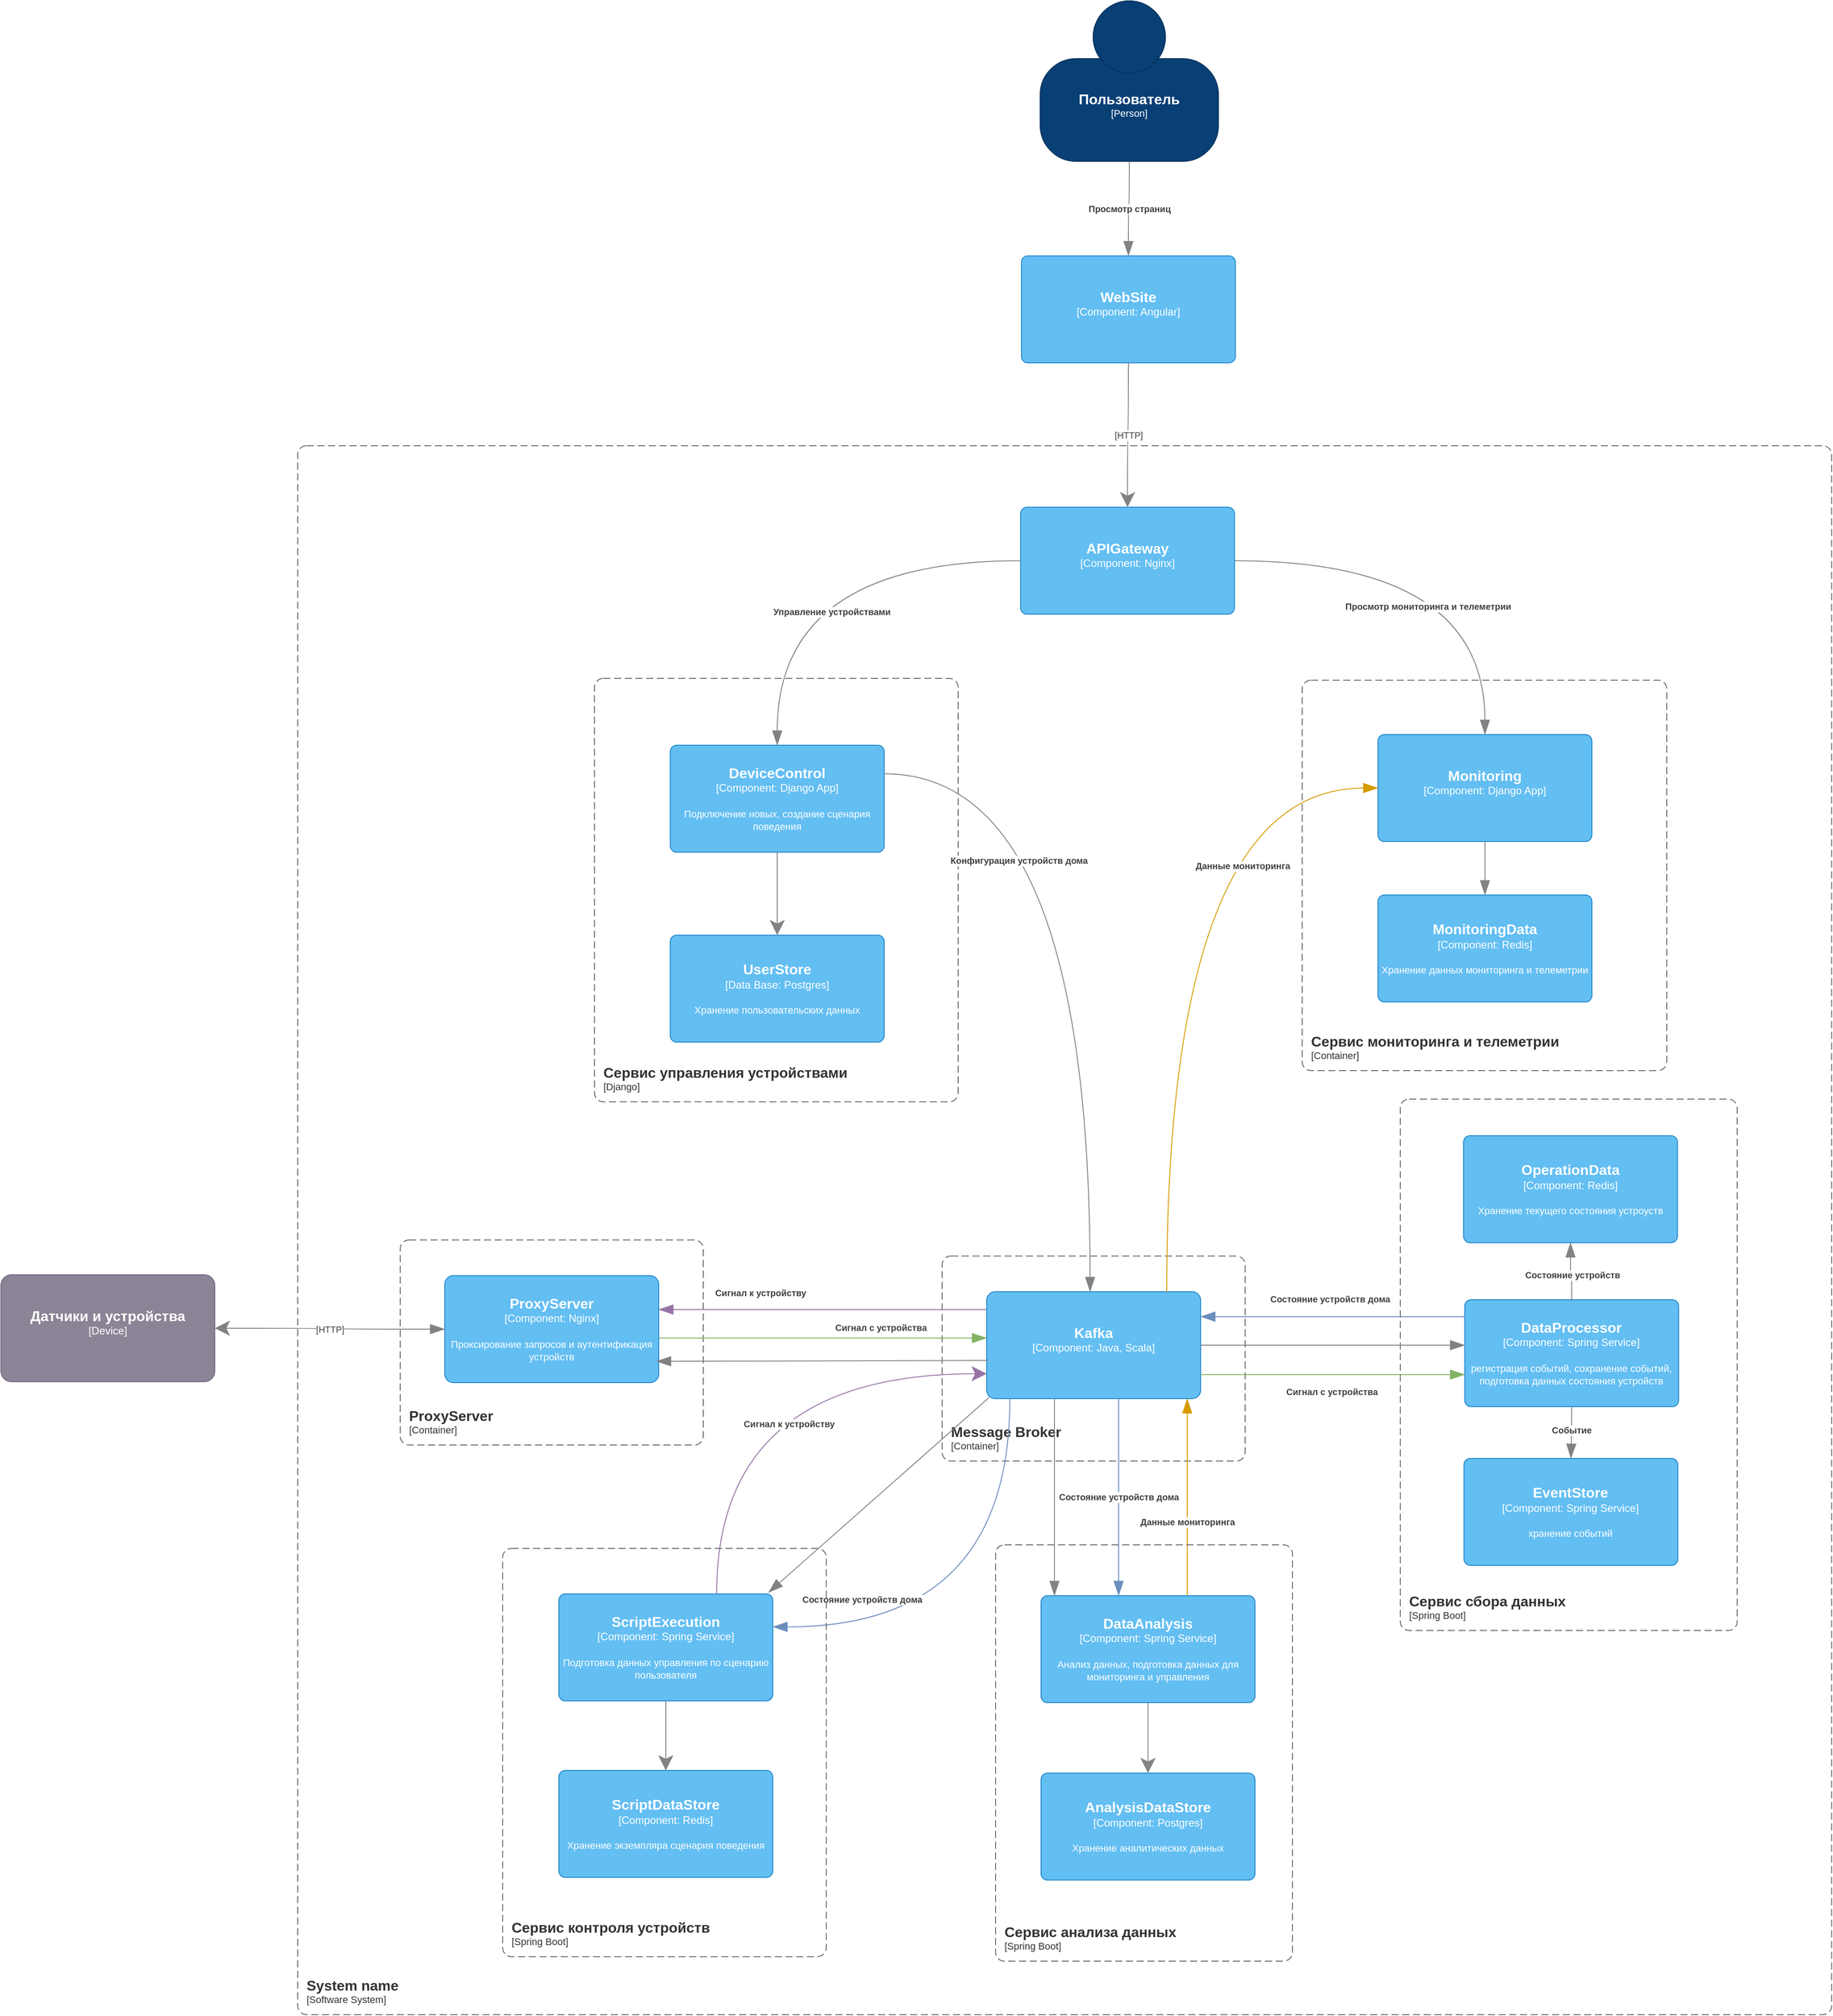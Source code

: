 <mxfile version="24.7.17">
  <diagram name="Страница — 1" id="expUfQ6NnyS6GaPOLOjV">
    <mxGraphModel dx="195" dy="2289" grid="0" gridSize="10" guides="0" tooltips="1" connect="1" arrows="1" fold="1" page="0" pageScale="1" pageWidth="827" pageHeight="1169" math="0" shadow="0">
      <root>
        <mxCell id="0" />
        <mxCell id="1" parent="0" />
        <object placeholders="1" c4Name="System name" c4Type="SystemScopeBoundary" c4Application="Software System" label="&lt;font style=&quot;font-size: 16px&quot;&gt;&lt;b&gt;&lt;div style=&quot;text-align: left&quot;&gt;%c4Name%&lt;/div&gt;&lt;/b&gt;&lt;/font&gt;&lt;div style=&quot;text-align: left&quot;&gt;[%c4Application%]&lt;/div&gt;" id="6nfGbXrICxOpppsNLd3v-1">
          <mxCell style="rounded=1;fontSize=11;whiteSpace=wrap;html=1;dashed=1;arcSize=20;fillColor=none;strokeColor=#666666;fontColor=#333333;labelBackgroundColor=none;align=left;verticalAlign=bottom;labelBorderColor=none;spacingTop=0;spacing=10;dashPattern=8 4;metaEdit=1;rotatable=0;perimeter=rectanglePerimeter;noLabel=0;labelPadding=0;allowArrows=0;connectable=0;expand=0;recursiveResize=0;editable=1;pointerEvents=0;absoluteArcSize=1;points=[[0.25,0,0],[0.5,0,0],[0.75,0,0],[1,0.25,0],[1,0.5,0],[1,0.75,0],[0.75,1,0],[0.5,1,0],[0.25,1,0],[0,0.75,0],[0,0.5,0],[0,0.25,0]];" parent="1" vertex="1">
            <mxGeometry x="1328" y="-810" width="1721" height="1760" as="geometry" />
          </mxCell>
        </object>
        <mxCell id="6nfGbXrICxOpppsNLd3v-14" value="" style="group" parent="1" vertex="1" connectable="0">
          <mxGeometry x="2051" y="99" width="340" height="230" as="geometry" />
        </mxCell>
        <object placeholders="1" c4Name="Message Broker" c4Type="ContainerScopeBoundary" c4Application="Container" label="&lt;font style=&quot;font-size: 16px&quot;&gt;&lt;b&gt;&lt;div style=&quot;text-align: left&quot;&gt;%c4Name%&lt;/div&gt;&lt;/b&gt;&lt;/font&gt;&lt;div style=&quot;text-align: left&quot;&gt;[%c4Application%]&lt;/div&gt;" id="6nfGbXrICxOpppsNLd3v-11">
          <mxCell style="rounded=1;fontSize=11;whiteSpace=wrap;html=1;dashed=1;arcSize=20;fillColor=none;strokeColor=#666666;fontColor=#333333;labelBackgroundColor=none;align=left;verticalAlign=bottom;labelBorderColor=none;spacingTop=0;spacing=10;dashPattern=8 4;metaEdit=1;rotatable=0;perimeter=rectanglePerimeter;noLabel=0;labelPadding=0;allowArrows=0;connectable=0;expand=0;recursiveResize=0;editable=1;pointerEvents=0;absoluteArcSize=1;points=[[0.25,0,0],[0.5,0,0],[0.75,0,0],[1,0.25,0],[1,0.5,0],[1,0.75,0],[0.75,1,0],[0.5,1,0],[0.25,1,0],[0,0.75,0],[0,0.5,0],[0,0.25,0]];" parent="6nfGbXrICxOpppsNLd3v-14" vertex="1">
            <mxGeometry width="340" height="230" as="geometry" />
          </mxCell>
        </object>
        <object placeholders="1" c4Name="Kafka" c4Type="Component" c4Technology="Java, Scala" c4Description="" label="&lt;font style=&quot;font-size: 16px&quot;&gt;&lt;b&gt;%c4Name%&lt;/b&gt;&lt;/font&gt;&lt;div&gt;[%c4Type%: %c4Technology%]&lt;/div&gt;&lt;br&gt;&lt;div&gt;&lt;font style=&quot;font-size: 11px&quot;&gt;%c4Description%&lt;/font&gt;&lt;/div&gt;" id="6nfGbXrICxOpppsNLd3v-13">
          <mxCell style="rounded=1;whiteSpace=wrap;html=1;labelBackgroundColor=none;fillColor=#63BEF2;fontColor=#ffffff;align=center;arcSize=8;strokeColor=#2086C9;metaEdit=1;resizable=0;points=[[0.25,0,0],[0.5,0,0],[0.75,0,0],[1,0.25,0],[1,0.5,0],[1,0.75,0],[0.75,1,0],[0.5,1,0],[0.25,1,0],[0,0.75,0],[0,0.5,0],[0,0.25,0]];" parent="6nfGbXrICxOpppsNLd3v-14" vertex="1">
            <mxGeometry x="50" y="40" width="240" height="120" as="geometry" />
          </mxCell>
        </object>
        <object placeholders="1" c4Type="Relationship" c4Description="Сигнал с устройства" label="&lt;div style=&quot;text-align: left&quot;&gt;&lt;div style=&quot;text-align: center&quot;&gt;&lt;b&gt;%c4Description%&lt;/b&gt;&lt;/div&gt;" id="6nfGbXrICxOpppsNLd3v-40">
          <mxCell style="endArrow=blockThin;html=1;fontSize=10;fontColor=#404040;strokeWidth=1;endFill=1;strokeColor=#82b366;elbow=vertical;metaEdit=1;endSize=14;startSize=14;jumpStyle=arc;jumpSize=16;rounded=0;edgeStyle=orthogonalEdgeStyle;curved=1;fillColor=#d5e8d4;" parent="1" source="6nfGbXrICxOpppsNLd3v-13" target="6nfGbXrICxOpppsNLd3v-8" edge="1">
            <mxGeometry x="-0.011" y="-19" width="240" relative="1" as="geometry">
              <mxPoint x="1640" y="380" as="sourcePoint" />
              <mxPoint x="1880" y="380" as="targetPoint" />
              <Array as="points">
                <mxPoint x="2632" y="232" />
                <mxPoint x="2632" y="232" />
              </Array>
              <mxPoint as="offset" />
            </mxGeometry>
          </mxCell>
        </object>
        <object placeholders="1" c4Type="Relationship" c4Description="Состояние устройств дома" label="&lt;div style=&quot;text-align: left&quot;&gt;&lt;div style=&quot;text-align: center&quot;&gt;&lt;b&gt;%c4Description%&lt;/b&gt;&lt;/div&gt;" id="6nfGbXrICxOpppsNLd3v-41">
          <mxCell style="endArrow=blockThin;html=1;fontSize=10;fontColor=#404040;strokeWidth=1;endFill=1;strokeColor=#6c8ebf;elbow=vertical;metaEdit=1;endSize=14;startSize=14;jumpStyle=arc;jumpSize=16;rounded=0;edgeStyle=orthogonalEdgeStyle;curved=1;fillColor=#dae8fc;" parent="1" source="6nfGbXrICxOpppsNLd3v-8" target="6nfGbXrICxOpppsNLd3v-13" edge="1">
            <mxGeometry x="0.011" y="-20" width="240" relative="1" as="geometry">
              <mxPoint x="2090" y="180" as="sourcePoint" />
              <mxPoint x="2100" y="155" as="targetPoint" />
              <mxPoint x="-1" as="offset" />
              <Array as="points">
                <mxPoint x="2486" y="167" />
                <mxPoint x="2486" y="167" />
              </Array>
            </mxGeometry>
          </mxCell>
        </object>
        <object placeholders="1" c4Type="Relationship" c4Description="Данные мониторинга" label="&lt;div style=&quot;text-align: left&quot;&gt;&lt;div style=&quot;text-align: center&quot;&gt;&lt;b&gt;%c4Description%&lt;/b&gt;&lt;/div&gt;" id="6nfGbXrICxOpppsNLd3v-45">
          <mxCell style="endArrow=blockThin;html=1;fontSize=10;fontColor=#404040;strokeWidth=1;endFill=1;strokeColor=#d79b00;elbow=vertical;metaEdit=1;endSize=14;startSize=14;jumpStyle=arc;jumpSize=16;rounded=0;edgeStyle=orthogonalEdgeStyle;curved=1;fillColor=#ffe6cc;" parent="1" source="6nfGbXrICxOpppsNLd3v-13" target="6nfGbXrICxOpppsNLd3v-16" edge="1">
            <mxGeometry x="0.192" y="-85" width="240" relative="1" as="geometry">
              <mxPoint x="2120" y="240" as="sourcePoint" />
              <mxPoint x="1700" y="180" as="targetPoint" />
              <Array as="points">
                <mxPoint x="2303" y="-426" />
              </Array>
              <mxPoint as="offset" />
            </mxGeometry>
          </mxCell>
        </object>
        <object placeholders="1" c4Type="Relationship" c4Description="Данные мониторинга" label="&lt;div style=&quot;text-align: left&quot;&gt;&lt;div style=&quot;text-align: center&quot;&gt;&lt;b&gt;%c4Description%&lt;/b&gt;&lt;/div&gt;" id="6nfGbXrICxOpppsNLd3v-52">
          <mxCell style="endArrow=blockThin;html=1;fontSize=10;fontColor=#404040;strokeWidth=1;endFill=1;strokeColor=#d79b00;elbow=vertical;metaEdit=1;endSize=14;startSize=14;jumpStyle=arc;jumpSize=16;rounded=0;edgeStyle=orthogonalEdgeStyle;curved=1;fillColor=#ffe6cc;" parent="1" source="6nfGbXrICxOpppsNLd3v-6" target="6nfGbXrICxOpppsNLd3v-13" edge="1">
            <mxGeometry x="-0.249" width="240" relative="1" as="geometry">
              <mxPoint x="1480" y="720" as="sourcePoint" />
              <mxPoint x="1480" y="820" as="targetPoint" />
              <Array as="points">
                <mxPoint x="2326" y="425" />
                <mxPoint x="2326" y="425" />
              </Array>
              <mxPoint as="offset" />
            </mxGeometry>
          </mxCell>
        </object>
        <object placeholders="1" c4Type="Relationship" c4Description="Состояние устройств дома" label="&lt;div style=&quot;text-align: left&quot;&gt;&lt;div style=&quot;text-align: center&quot;&gt;&lt;b&gt;%c4Description%&lt;/b&gt;&lt;/div&gt;" id="6nfGbXrICxOpppsNLd3v-53">
          <mxCell style="endArrow=blockThin;html=1;fontSize=10;fontColor=#404040;strokeWidth=1;endFill=1;strokeColor=#6c8ebf;elbow=vertical;metaEdit=1;endSize=14;startSize=14;jumpStyle=arc;jumpSize=16;rounded=0;edgeStyle=orthogonalEdgeStyle;curved=1;fillColor=#dae8fc;" parent="1" source="6nfGbXrICxOpppsNLd3v-13" target="6nfGbXrICxOpppsNLd3v-6" edge="1">
            <mxGeometry x="-0.003" width="240" relative="1" as="geometry">
              <mxPoint x="1480" y="600" as="sourcePoint" />
              <mxPoint x="2140" y="810" as="targetPoint" />
              <Array as="points">
                <mxPoint x="2249" y="429" />
                <mxPoint x="2249" y="429" />
              </Array>
              <mxPoint as="offset" />
            </mxGeometry>
          </mxCell>
        </object>
        <object placeholders="1" c4Type="Relationship" c4Description="Сигнал к устройству" label="&lt;div style=&quot;text-align: left&quot;&gt;&lt;div style=&quot;text-align: center&quot;&gt;&lt;b&gt;%c4Description%&lt;/b&gt;&lt;/div&gt;" id="6nfGbXrICxOpppsNLd3v-57">
          <mxCell style="endArrow=none;html=1;fontSize=10;fontColor=#404040;strokeWidth=1;endFill=0;strokeColor=#9673a6;elbow=vertical;metaEdit=1;endSize=14;startSize=14;jumpStyle=arc;jumpSize=16;rounded=0;edgeStyle=orthogonalEdgeStyle;curved=1;startArrow=classic;startFill=1;fillColor=#e1d5e7;" parent="1" source="6nfGbXrICxOpppsNLd3v-13" target="6nfGbXrICxOpppsNLd3v-49" edge="1">
            <mxGeometry x="-0.193" y="56" width="240" relative="1" as="geometry">
              <mxPoint x="1480" y="720" as="sourcePoint" />
              <mxPoint x="2120" y="970" as="targetPoint" />
              <Array as="points">
                <mxPoint x="1798" y="231" />
              </Array>
              <mxPoint as="offset" />
            </mxGeometry>
          </mxCell>
        </object>
        <object placeholders="1" c4Name="Пользователь" c4Type="Person" c4Description="" label="&lt;font style=&quot;font-size: 16px&quot;&gt;&lt;b&gt;%c4Name%&lt;/b&gt;&lt;/font&gt;&lt;div&gt;[%c4Type%]&lt;/div&gt;&lt;br&gt;&lt;div&gt;&lt;font style=&quot;font-size: 11px&quot;&gt;&lt;font color=&quot;#cccccc&quot;&gt;%c4Description%&lt;/font&gt;&lt;/div&gt;" id="6nfGbXrICxOpppsNLd3v-26">
          <mxCell style="html=1;fontSize=11;dashed=0;whiteSpace=wrap;fillColor=#083F75;strokeColor=#06315C;fontColor=#ffffff;shape=mxgraph.c4.person2;align=center;metaEdit=1;points=[[0.5,0,0],[1,0.5,0],[1,0.75,0],[0.75,1,0],[0.5,1,0],[0.25,1,0],[0,0.75,0],[0,0.5,0]];resizable=0;" parent="1" vertex="1">
            <mxGeometry x="2161" y="-1309" width="200" height="180" as="geometry" />
          </mxCell>
        </object>
        <object placeholders="1" c4Type="Relationship" c4Description="Просмотр страниц" label="&lt;div style=&quot;text-align: left&quot;&gt;&lt;div style=&quot;text-align: center&quot;&gt;&lt;b&gt;%c4Description%&lt;/b&gt;&lt;/div&gt;" id="6nfGbXrICxOpppsNLd3v-28">
          <mxCell style="endArrow=blockThin;html=1;fontSize=10;fontColor=#404040;strokeWidth=1;endFill=1;strokeColor=#828282;elbow=vertical;metaEdit=1;endSize=14;startSize=14;jumpStyle=arc;jumpSize=16;rounded=0;edgeStyle=orthogonalEdgeStyle;curved=1;" parent="1" source="6nfGbXrICxOpppsNLd3v-26" target="6nfGbXrICxOpppsNLd3v-31" edge="1">
            <mxGeometry width="240" relative="1" as="geometry">
              <mxPoint x="1370" y="-705.373" as="sourcePoint" />
              <mxPoint x="1530" y="-760.896" as="targetPoint" />
            </mxGeometry>
          </mxCell>
        </object>
        <mxCell id="6nfGbXrICxOpppsNLd3v-61" value="" style="group" parent="1" vertex="1" connectable="0">
          <mxGeometry x="1443" y="81" width="340" height="230" as="geometry" />
        </mxCell>
        <object placeholders="1" c4Name="ProxyServer" c4Type="ContainerScopeBoundary" c4Application="Container" label="&lt;font style=&quot;font-size: 16px&quot;&gt;&lt;b&gt;&lt;div style=&quot;text-align: left&quot;&gt;%c4Name%&lt;/div&gt;&lt;/b&gt;&lt;/font&gt;&lt;div style=&quot;text-align: left&quot;&gt;[%c4Application%]&lt;/div&gt;" id="6nfGbXrICxOpppsNLd3v-62">
          <mxCell style="rounded=1;fontSize=11;whiteSpace=wrap;html=1;dashed=1;arcSize=20;fillColor=none;strokeColor=#666666;fontColor=#333333;labelBackgroundColor=none;align=left;verticalAlign=bottom;labelBorderColor=none;spacingTop=0;spacing=10;dashPattern=8 4;metaEdit=1;rotatable=0;perimeter=rectanglePerimeter;noLabel=0;labelPadding=0;allowArrows=0;connectable=0;expand=0;recursiveResize=0;editable=1;pointerEvents=0;absoluteArcSize=1;points=[[0.25,0,0],[0.5,0,0],[0.75,0,0],[1,0.25,0],[1,0.5,0],[1,0.75,0],[0.75,1,0],[0.5,1,0],[0.25,1,0],[0,0.75,0],[0,0.5,0],[0,0.25,0]];" parent="6nfGbXrICxOpppsNLd3v-61" vertex="1">
            <mxGeometry width="340" height="230" as="geometry" />
          </mxCell>
        </object>
        <object placeholders="1" c4Name="ProxyServer" c4Type="Component" c4Technology="Nginx" c4Description="Проксирование запросов и аутентификация устройств" label="&lt;font style=&quot;font-size: 16px&quot;&gt;&lt;b&gt;%c4Name%&lt;/b&gt;&lt;/font&gt;&lt;div&gt;[%c4Type%: %c4Technology%]&lt;/div&gt;&lt;br&gt;&lt;div&gt;&lt;font style=&quot;font-size: 11px&quot;&gt;%c4Description%&lt;/font&gt;&lt;/div&gt;" id="6nfGbXrICxOpppsNLd3v-63">
          <mxCell style="rounded=1;whiteSpace=wrap;html=1;labelBackgroundColor=none;fillColor=#63BEF2;fontColor=#ffffff;align=center;arcSize=8;strokeColor=#2086C9;metaEdit=1;resizable=0;points=[[0.25,0,0],[0.5,0,0],[0.75,0,0],[1,0.25,0],[1,0.5,0],[1,0.75,0],[0.75,1,0],[0.5,1,0],[0.25,1,0],[0,0.75,0],[0,0.5,0],[0,0.25,0]];" parent="6nfGbXrICxOpppsNLd3v-61" vertex="1">
            <mxGeometry x="50" y="40" width="240" height="120" as="geometry" />
          </mxCell>
        </object>
        <object placeholders="1" c4Type="Relationship" c4Description="Сигнал с устройства" label="&lt;div style=&quot;text-align: left&quot;&gt;&lt;div style=&quot;text-align: center&quot;&gt;&lt;b&gt;%c4Description%&lt;/b&gt;&lt;/div&gt;" id="6nfGbXrICxOpppsNLd3v-64">
          <mxCell style="endArrow=blockThin;html=1;fontSize=10;fontColor=#404040;strokeWidth=1;endFill=1;strokeColor=#82b366;elbow=vertical;metaEdit=1;endSize=14;startSize=14;jumpStyle=arc;jumpSize=16;rounded=0;edgeStyle=orthogonalEdgeStyle;curved=1;startArrow=none;startFill=0;fillColor=#d5e8d4;" parent="1" source="6nfGbXrICxOpppsNLd3v-63" target="6nfGbXrICxOpppsNLd3v-13" edge="1">
            <mxGeometry x="0.353" y="12" width="240" relative="1" as="geometry">
              <mxPoint x="1640" y="500" as="sourcePoint" />
              <mxPoint x="1960" y="320" as="targetPoint" />
              <Array as="points">
                <mxPoint x="1919" y="191" />
                <mxPoint x="1919" y="191" />
              </Array>
              <mxPoint as="offset" />
            </mxGeometry>
          </mxCell>
        </object>
        <object placeholders="1" c4Type="Relationship" c4Description="Сигнал к устройству" label="&lt;div style=&quot;text-align: left&quot;&gt;&lt;div style=&quot;text-align: center&quot;&gt;&lt;b&gt;%c4Description%&lt;/b&gt;&lt;/div&gt;" id="6nfGbXrICxOpppsNLd3v-65">
          <mxCell style="endArrow=blockThin;html=1;fontSize=10;fontColor=#404040;strokeWidth=1;endFill=1;strokeColor=#9673a6;elbow=vertical;metaEdit=1;endSize=14;startSize=14;jumpStyle=arc;jumpSize=16;rounded=0;edgeStyle=orthogonalEdgeStyle;curved=1;startArrow=none;startFill=0;fillColor=#e1d5e7;" parent="1" source="6nfGbXrICxOpppsNLd3v-13" target="6nfGbXrICxOpppsNLd3v-63" edge="1">
            <mxGeometry x="0.38" y="-19" width="240" relative="1" as="geometry">
              <mxPoint x="1330" y="180" as="sourcePoint" />
              <mxPoint x="1690" y="160" as="targetPoint" />
              <Array as="points">
                <mxPoint x="1913" y="159" />
                <mxPoint x="1913" y="159" />
              </Array>
              <mxPoint as="offset" />
            </mxGeometry>
          </mxCell>
        </object>
        <object placeholders="1" c4Name="Датчики и устройства" c4Type="Device" c4Description="" label="&lt;font style=&quot;font-size: 16px&quot;&gt;&lt;b&gt;%c4Name%&lt;/b&gt;&lt;/font&gt;&lt;div&gt;[%c4Type%]&lt;/div&gt;&lt;br&gt;&lt;div&gt;&lt;font style=&quot;font-size: 11px&quot;&gt;&lt;font color=&quot;#cccccc&quot;&gt;%c4Description%&lt;/font&gt;&lt;/div&gt;" id="6nfGbXrICxOpppsNLd3v-66">
          <mxCell style="rounded=1;whiteSpace=wrap;html=1;labelBackgroundColor=none;fillColor=#8C8496;fontColor=#ffffff;align=center;arcSize=10;strokeColor=#736782;metaEdit=1;resizable=0;points=[[0.25,0,0],[0.5,0,0],[0.75,0,0],[1,0.25,0],[1,0.5,0],[1,0.75,0],[0.75,1,0],[0.5,1,0],[0.25,1,0],[0,0.75,0],[0,0.5,0],[0,0.25,0]];" parent="1" vertex="1">
            <mxGeometry x="995" y="120" width="240" height="120" as="geometry" />
          </mxCell>
        </object>
        <object placeholders="1" c4Type="Relationship" c4Technology="HTTP" c4Description="" label="&lt;div style=&quot;text-align: left&quot;&gt;&lt;div style=&quot;text-align: center&quot;&gt;&lt;b&gt;%c4Description%&lt;/b&gt;&lt;/div&gt;&lt;div style=&quot;text-align: center&quot;&gt;[%c4Technology%]&lt;/div&gt;&lt;/div&gt;" id="6nfGbXrICxOpppsNLd3v-68">
          <mxCell style="endArrow=blockThin;html=1;fontSize=10;fontColor=#404040;strokeWidth=1;endFill=1;strokeColor=#828282;elbow=vertical;metaEdit=1;endSize=14;startSize=14;jumpStyle=arc;jumpSize=16;rounded=0;edgeStyle=orthogonalEdgeStyle;curved=1;startArrow=classic;startFill=1;" parent="1" source="6nfGbXrICxOpppsNLd3v-66" target="6nfGbXrICxOpppsNLd3v-63" edge="1">
            <mxGeometry width="240" relative="1" as="geometry">
              <mxPoint x="1550" y="180" as="sourcePoint" />
              <mxPoint x="1790" y="180" as="targetPoint" />
            </mxGeometry>
          </mxCell>
        </object>
        <object placeholders="1" c4Type="Relationship" c4Description="Просмотр мониторинга и телеметрии" label="&lt;div style=&quot;text-align: left&quot;&gt;&lt;div style=&quot;text-align: center&quot;&gt;&lt;b&gt;%c4Description%&lt;/b&gt;&lt;/div&gt;" id="6nfGbXrICxOpppsNLd3v-24">
          <mxCell style="endArrow=blockThin;html=1;fontSize=10;fontColor=#404040;strokeWidth=1;endFill=1;strokeColor=#828282;elbow=vertical;metaEdit=1;endSize=14;startSize=14;jumpStyle=arc;jumpSize=16;rounded=0;edgeStyle=orthogonalEdgeStyle;curved=1;" parent="1" source="6nfGbXrICxOpppsNLd3v-17" target="6nfGbXrICxOpppsNLd3v-16" edge="1">
            <mxGeometry x="-0.088" y="-51" width="240" relative="1" as="geometry">
              <mxPoint x="2070" y="-409.771" as="sourcePoint" />
              <mxPoint x="1890" y="-340.626" as="targetPoint" />
              <mxPoint as="offset" />
            </mxGeometry>
          </mxCell>
        </object>
        <object c4Name="WebSite" c4Type="Component" c4Technology="Angular" c4Description="" label="&lt;font style=&quot;font-size: 16px&quot;&gt;&lt;b&gt;%c4Name%&lt;/b&gt;&lt;/font&gt;&lt;div&gt;[%c4Type%: %c4Technology%]&lt;/div&gt;&lt;br&gt;&lt;div&gt;&lt;font style=&quot;font-size: 11px&quot;&gt;%c4Description%&lt;/font&gt;&lt;/div&gt;" placeholders="1" id="6nfGbXrICxOpppsNLd3v-31">
          <mxCell style="rounded=1;whiteSpace=wrap;html=1;labelBackgroundColor=none;fillColor=#63BEF2;fontColor=#ffffff;align=center;arcSize=6;strokeColor=#2086C9;metaEdit=1;resizable=0;points=[[0.25,0,0],[0.5,0,0],[0.75,0,0],[1,0.25,0],[1,0.5,0],[1,0.75,0],[0.75,1,0],[0.5,1,0],[0.25,1,0],[0,0.75,0],[0,0.5,0],[0,0.25,0]];" parent="1" vertex="1">
            <mxGeometry x="2140" y="-1023.005" width="240" height="120" as="geometry" />
          </mxCell>
        </object>
        <object placeholders="1" c4Type="Relationship" c4Technology="HTTP" c4Description="" label="&lt;div style=&quot;text-align: left&quot;&gt;&lt;div style=&quot;text-align: center&quot;&gt;&lt;b&gt;%c4Description%&lt;/b&gt;&lt;/div&gt;&lt;div style=&quot;text-align: center&quot;&gt;[%c4Technology%]&lt;/div&gt;&lt;/div&gt;" id="6nfGbXrICxOpppsNLd3v-69">
          <mxCell style="endArrow=classic;html=1;fontSize=10;fontColor=#404040;strokeWidth=1;endFill=1;strokeColor=#828282;elbow=vertical;metaEdit=1;endSize=14;startSize=14;jumpStyle=arc;jumpSize=16;rounded=0;edgeStyle=orthogonalEdgeStyle;curved=1;startArrow=none;startFill=0;" parent="1" source="6nfGbXrICxOpppsNLd3v-31" target="6nfGbXrICxOpppsNLd3v-17" edge="1">
            <mxGeometry width="240" relative="1" as="geometry">
              <mxPoint x="2530" y="-820" as="sourcePoint" />
              <mxPoint x="2830" y="-820" as="targetPoint" />
            </mxGeometry>
          </mxCell>
        </object>
        <object c4Name="APIGateway" c4Type="Component" c4Technology="Nginx" c4Description="" label="&lt;font style=&quot;font-size: 16px&quot;&gt;&lt;b&gt;%c4Name%&lt;/b&gt;&lt;/font&gt;&lt;div&gt;[%c4Type%: %c4Technology%]&lt;/div&gt;&lt;br&gt;&lt;div&gt;&lt;font style=&quot;font-size: 11px&quot;&gt;%c4Description%&lt;/font&gt;&lt;/div&gt;" placeholders="1" id="6nfGbXrICxOpppsNLd3v-17">
          <mxCell style="rounded=1;whiteSpace=wrap;html=1;labelBackgroundColor=none;fillColor=#63BEF2;fontColor=#ffffff;align=center;arcSize=6;strokeColor=#2086C9;metaEdit=1;resizable=0;points=[[0.25,0,0],[0.5,0,0],[0.75,0,0],[1,0.25,0],[1,0.5,0],[1,0.75,0],[0.75,1,0],[0.5,1,0],[0.25,1,0],[0,0.75,0],[0,0.5,0],[0,0.25,0]];" parent="1" vertex="1">
            <mxGeometry x="2139" y="-740.999" width="240" height="120" as="geometry" />
          </mxCell>
        </object>
        <object placeholders="1" c4Type="Relationship" c4Description="Управление устройствами" label="&lt;div style=&quot;text-align: left&quot;&gt;&lt;div style=&quot;text-align: center&quot;&gt;&lt;b&gt;%c4Description%&lt;/b&gt;&lt;/div&gt;" id="6nfGbXrICxOpppsNLd3v-23">
          <mxCell style="endArrow=blockThin;html=1;fontSize=10;fontColor=#404040;strokeWidth=1;endFill=1;strokeColor=#828282;elbow=vertical;metaEdit=1;endSize=14;startSize=14;jumpStyle=arc;jumpSize=16;rounded=0;edgeStyle=orthogonalEdgeStyle;curved=1;" parent="1" source="6nfGbXrICxOpppsNLd3v-17" target="6nfGbXrICxOpppsNLd3v-4" edge="1">
            <mxGeometry x="-0.117" y="57" width="240" relative="1" as="geometry">
              <mxPoint x="1599" y="-585.833" as="sourcePoint" />
              <mxPoint x="1839" y="-585.833" as="targetPoint" />
              <mxPoint as="offset" />
            </mxGeometry>
          </mxCell>
        </object>
        <mxCell id="mg4Z7l3rav3BL5mE1RxC-2" value="" style="group" parent="1" vertex="1" connectable="0">
          <mxGeometry x="1661" y="-549" width="408" height="475" as="geometry" />
        </mxCell>
        <object placeholders="1" c4Name="Сервис управления устройствами" c4Type="ContainerScopeBoundary" c4Application="Django" label="&lt;font style=&quot;font-size: 16px&quot;&gt;&lt;b&gt;&lt;div style=&quot;text-align: left&quot;&gt;%c4Name%&lt;/div&gt;&lt;/b&gt;&lt;/font&gt;&lt;div style=&quot;text-align: left&quot;&gt;[%c4Application%]&lt;/div&gt;" id="6nfGbXrICxOpppsNLd3v-2">
          <mxCell style="rounded=1;fontSize=11;whiteSpace=wrap;html=1;dashed=1;arcSize=20;fillColor=none;strokeColor=#666666;fontColor=#333333;labelBackgroundColor=none;align=left;verticalAlign=bottom;labelBorderColor=none;spacingTop=0;spacing=10;dashPattern=8 4;metaEdit=1;rotatable=0;perimeter=rectanglePerimeter;noLabel=0;labelPadding=0;allowArrows=0;connectable=0;expand=0;recursiveResize=0;editable=1;pointerEvents=0;absoluteArcSize=1;points=[[0.25,0,0],[0.5,0,0],[0.75,0,0],[1,0.25,0],[1,0.5,0],[1,0.75,0],[0.75,1,0],[0.5,1,0],[0.25,1,0],[0,0.75,0],[0,0.5,0],[0,0.25,0]];" parent="mg4Z7l3rav3BL5mE1RxC-2" vertex="1">
            <mxGeometry width="408" height="475" as="geometry" />
          </mxCell>
        </object>
        <object c4Name="DeviceControl" c4Type="Component" c4Technology="Django App" c4Description="Подключение новых, создание сценария поведения" label="&lt;font style=&quot;font-size: 16px&quot;&gt;&lt;b&gt;%c4Name%&lt;/b&gt;&lt;/font&gt;&lt;div&gt;[%c4Type%: %c4Technology%]&lt;/div&gt;&lt;br&gt;&lt;div&gt;&lt;font style=&quot;font-size: 11px&quot;&gt;%c4Description%&lt;/font&gt;&lt;/div&gt;" placeholders="1" id="6nfGbXrICxOpppsNLd3v-4">
          <mxCell style="rounded=1;whiteSpace=wrap;html=1;labelBackgroundColor=none;fillColor=#63BEF2;fontColor=#ffffff;align=center;arcSize=6;strokeColor=#2086C9;metaEdit=1;resizable=0;points=[[0.25,0,0],[0.5,0,0],[0.75,0,0],[1,0.25,0],[1,0.5,0],[1,0.75,0],[0.75,1,0],[0.5,1,0],[0.25,1,0],[0,0.75,0],[0,0.5,0],[0,0.25,0]];" parent="mg4Z7l3rav3BL5mE1RxC-2" vertex="1">
            <mxGeometry x="85" y="75.0" width="240" height="120" as="geometry" />
          </mxCell>
        </object>
        <object c4Name="UserStore" c4Type="Data Base" c4Technology="Postgres" c4Description="Хранение пользовательских данных" label="&lt;font style=&quot;font-size: 16px&quot;&gt;&lt;b&gt;%c4Name%&lt;/b&gt;&lt;/font&gt;&lt;div&gt;[%c4Type%: %c4Technology%]&lt;/div&gt;&lt;br&gt;&lt;div&gt;&lt;font style=&quot;font-size: 11px&quot;&gt;%c4Description%&lt;/font&gt;&lt;/div&gt;" placeholders="1" id="6nfGbXrICxOpppsNLd3v-46">
          <mxCell style="rounded=1;whiteSpace=wrap;html=1;labelBackgroundColor=none;fillColor=#63BEF2;fontColor=#ffffff;align=center;arcSize=6;strokeColor=#2086C9;metaEdit=1;resizable=0;points=[[0.25,0,0],[0.5,0,0],[0.75,0,0],[1,0.25,0],[1,0.5,0],[1,0.75,0],[0.75,1,0],[0.5,1,0],[0.25,1,0],[0,0.75,0],[0,0.5,0],[0,0.25,0]];" parent="mg4Z7l3rav3BL5mE1RxC-2" vertex="1">
            <mxGeometry x="85" y="288.002" width="240" height="120" as="geometry" />
          </mxCell>
        </object>
        <object placeholders="1" c4Type="Relationship" c4Description="" label="&lt;div style=&quot;text-align: left&quot;&gt;&lt;div style=&quot;text-align: center&quot;&gt;&lt;b&gt;%c4Description%&lt;/b&gt;&lt;/div&gt;" id="6nfGbXrICxOpppsNLd3v-48">
          <mxCell style="endArrow=none;html=1;fontSize=10;fontColor=#404040;strokeWidth=1;endFill=0;strokeColor=#828282;elbow=vertical;metaEdit=1;endSize=14;startSize=14;jumpStyle=arc;jumpSize=16;rounded=0;edgeStyle=orthogonalEdgeStyle;curved=1;startArrow=classic;startFill=1;" parent="mg4Z7l3rav3BL5mE1RxC-2" source="6nfGbXrICxOpppsNLd3v-46" target="6nfGbXrICxOpppsNLd3v-4" edge="1">
            <mxGeometry width="240" relative="1" as="geometry">
              <mxPoint x="268" y="263.06" as="sourcePoint" />
              <mxPoint x="388" y="158" as="targetPoint" />
            </mxGeometry>
          </mxCell>
        </object>
        <object placeholders="1" c4Type="Relationship" c4Description="Состояние устройств дома" label="&lt;div style=&quot;text-align: left&quot;&gt;&lt;div style=&quot;text-align: center&quot;&gt;&lt;b&gt;%c4Description%&lt;/b&gt;&lt;/div&gt;" id="mg4Z7l3rav3BL5mE1RxC-7">
          <mxCell style="endArrow=blockThin;html=1;fontSize=10;fontColor=#404040;strokeWidth=1;endFill=1;strokeColor=#6c8ebf;elbow=vertical;metaEdit=1;endSize=14;startSize=14;jumpStyle=arc;jumpSize=16;rounded=0;edgeStyle=orthogonalEdgeStyle;curved=1;fillColor=#dae8fc;" parent="1" source="6nfGbXrICxOpppsNLd3v-13" target="6nfGbXrICxOpppsNLd3v-49" edge="1">
            <mxGeometry x="0.613" y="-31" width="240" relative="1" as="geometry">
              <mxPoint x="2237" y="269" as="sourcePoint" />
              <mxPoint x="2315" y="611" as="targetPoint" />
              <Array as="points">
                <mxPoint x="2127" y="515" />
              </Array>
              <mxPoint x="-1" as="offset" />
            </mxGeometry>
          </mxCell>
        </object>
        <mxCell id="mg4Z7l3rav3BL5mE1RxC-9" value="" style="group" parent="1" vertex="1" connectable="0">
          <mxGeometry x="2455" y="-547" width="409" height="438" as="geometry" />
        </mxCell>
        <object c4Name="Monitoring" c4Type="Component" c4Technology="Django App" c4Description="" label="&lt;font style=&quot;font-size: 16px&quot;&gt;&lt;b&gt;%c4Name%&lt;/b&gt;&lt;/font&gt;&lt;div&gt;[%c4Type%: %c4Technology%]&lt;/div&gt;&lt;br&gt;&lt;div&gt;&lt;font style=&quot;font-size: 11px&quot;&gt;%c4Description%&lt;/font&gt;&lt;/div&gt;" placeholders="1" id="6nfGbXrICxOpppsNLd3v-16">
          <mxCell style="rounded=1;whiteSpace=wrap;html=1;labelBackgroundColor=none;fillColor=#63BEF2;fontColor=#ffffff;align=center;arcSize=6;strokeColor=#2086C9;metaEdit=1;resizable=0;points=[[0.25,0,0],[0.5,0,0],[0.75,0,0],[1,0.25,0],[1,0.5,0],[1,0.75,0],[0.75,1,0],[0.5,1,0],[0.25,1,0],[0,0.75,0],[0,0.5,0],[0,0.25,0]];" parent="mg4Z7l3rav3BL5mE1RxC-9" vertex="1">
            <mxGeometry x="85" y="61.0" width="240" height="120" as="geometry" />
          </mxCell>
        </object>
        <object placeholders="1" c4Name="Сервис мониторинга и телеметрии" c4Type="ContainerScopeBoundary" c4Application="Container" label="&lt;font style=&quot;font-size: 16px&quot;&gt;&lt;b&gt;&lt;div style=&quot;text-align: left&quot;&gt;%c4Name%&lt;/div&gt;&lt;/b&gt;&lt;/font&gt;&lt;div style=&quot;text-align: left&quot;&gt;[%c4Application%]&lt;/div&gt;" id="FQCdFdCesw2Uyg2GWY_A-3">
          <mxCell style="rounded=1;fontSize=11;whiteSpace=wrap;html=1;dashed=1;arcSize=20;fillColor=none;strokeColor=#666666;fontColor=#333333;labelBackgroundColor=none;align=left;verticalAlign=bottom;labelBorderColor=none;spacingTop=0;spacing=10;dashPattern=8 4;metaEdit=1;rotatable=0;perimeter=rectanglePerimeter;noLabel=0;labelPadding=0;allowArrows=0;connectable=0;expand=0;recursiveResize=0;editable=1;pointerEvents=0;absoluteArcSize=1;points=[[0.25,0,0],[0.5,0,0],[0.75,0,0],[1,0.25,0],[1,0.5,0],[1,0.75,0],[0.75,1,0],[0.5,1,0],[0.25,1,0],[0,0.75,0],[0,0.5,0],[0,0.25,0]];" parent="mg4Z7l3rav3BL5mE1RxC-9" vertex="1">
            <mxGeometry width="409" height="438" as="geometry" />
          </mxCell>
        </object>
        <object placeholders="1" c4Name="MonitoringData" c4Type="Component" c4Technology="Redis" c4Description="Хранение данных мониторинга и телеметрии" label="&lt;font style=&quot;font-size: 16px&quot;&gt;&lt;b&gt;%c4Name%&lt;/b&gt;&lt;/font&gt;&lt;div&gt;[%c4Type%: %c4Technology%]&lt;/div&gt;&lt;br&gt;&lt;div&gt;&lt;font style=&quot;font-size: 11px&quot;&gt;%c4Description%&lt;/font&gt;&lt;/div&gt;" id="FQCdFdCesw2Uyg2GWY_A-7">
          <mxCell style="rounded=1;whiteSpace=wrap;html=1;labelBackgroundColor=none;fillColor=#63BEF2;fontColor=#ffffff;align=center;arcSize=6;strokeColor=#2086C9;metaEdit=1;resizable=0;points=[[0.25,0,0],[0.5,0,0],[0.75,0,0],[1,0.25,0],[1,0.5,0],[1,0.75,0],[0.75,1,0],[0.5,1,0],[0.25,1,0],[0,0.75,0],[0,0.5,0],[0,0.25,0]];" parent="mg4Z7l3rav3BL5mE1RxC-9" vertex="1">
            <mxGeometry x="85" y="241" width="240" height="120" as="geometry" />
          </mxCell>
        </object>
        <object placeholders="1" c4Type="Relationship" c4Description="" label="&lt;div style=&quot;text-align: left&quot;&gt;&lt;div style=&quot;text-align: center&quot;&gt;&lt;b&gt;%c4Description%&lt;/b&gt;&lt;/div&gt;" id="FQCdFdCesw2Uyg2GWY_A-8">
          <mxCell style="endArrow=blockThin;html=1;fontSize=10;fontColor=#404040;strokeWidth=1;endFill=1;strokeColor=#828282;elbow=vertical;metaEdit=1;endSize=14;startSize=14;jumpStyle=arc;jumpSize=16;rounded=0;edgeStyle=orthogonalEdgeStyle;curved=1;" parent="mg4Z7l3rav3BL5mE1RxC-9" source="6nfGbXrICxOpppsNLd3v-16" target="FQCdFdCesw2Uyg2GWY_A-7" edge="1">
            <mxGeometry width="240" relative="1" as="geometry">
              <mxPoint x="82" y="1136" as="sourcePoint" />
              <mxPoint x="202" y="1136" as="targetPoint" />
            </mxGeometry>
          </mxCell>
        </object>
        <mxCell id="mg4Z7l3rav3BL5mE1RxC-15" value="" style="group" parent="1" vertex="1" connectable="0">
          <mxGeometry x="2565" y="-77" width="378" height="596" as="geometry" />
        </mxCell>
        <object placeholders="1" c4Name="OperationData" c4Type="Component" c4Technology="Redis" c4Description="Хранение текущего состояния устроуств" label="&lt;font style=&quot;font-size: 16px&quot;&gt;&lt;b&gt;%c4Name%&lt;/b&gt;&lt;/font&gt;&lt;div&gt;[%c4Type%: %c4Technology%]&lt;/div&gt;&lt;br&gt;&lt;div&gt;&lt;font style=&quot;font-size: 11px&quot;&gt;%c4Description%&lt;/font&gt;&lt;/div&gt;" id="6nfGbXrICxOpppsNLd3v-70">
          <mxCell style="rounded=1;whiteSpace=wrap;html=1;labelBackgroundColor=none;fillColor=#63BEF2;fontColor=#ffffff;align=center;arcSize=6;strokeColor=#2086C9;metaEdit=1;resizable=0;points=[[0.25,0,0],[0.5,0,0],[0.75,0,0],[1,0.25,0],[1,0.5,0],[1,0.75,0],[0.75,1,0],[0.5,1,0],[0.25,1,0],[0,0.75,0],[0,0.5,0],[0,0.25,0]];" parent="mg4Z7l3rav3BL5mE1RxC-15" vertex="1">
            <mxGeometry x="71" y="41" width="240" height="120" as="geometry" />
          </mxCell>
        </object>
        <object placeholders="1" c4Name="Сервис сбора данных" c4Type="ContainerScopeBoundary" c4Application="Spring Boot" label="&lt;font style=&quot;font-size: 16px&quot;&gt;&lt;b&gt;&lt;div style=&quot;text-align: left&quot;&gt;%c4Name%&lt;/div&gt;&lt;/b&gt;&lt;/font&gt;&lt;div style=&quot;text-align: left&quot;&gt;[%c4Application%]&lt;/div&gt;" id="6nfGbXrICxOpppsNLd3v-7">
          <mxCell style="rounded=1;fontSize=11;whiteSpace=wrap;html=1;dashed=1;arcSize=20;fillColor=none;strokeColor=#666666;fontColor=#333333;labelBackgroundColor=none;align=left;verticalAlign=bottom;labelBorderColor=none;spacingTop=0;spacing=10;dashPattern=8 4;metaEdit=1;rotatable=0;perimeter=rectanglePerimeter;noLabel=0;labelPadding=0;allowArrows=0;connectable=0;expand=0;recursiveResize=0;editable=1;pointerEvents=0;absoluteArcSize=1;points=[[0.25,0,0],[0.5,0,0],[0.75,0,0],[1,0.25,0],[1,0.5,0],[1,0.75,0],[0.75,1,0],[0.5,1,0],[0.25,1,0],[0,0.75,0],[0,0.5,0],[0,0.25,0]];" parent="mg4Z7l3rav3BL5mE1RxC-15" vertex="1">
            <mxGeometry width="378" height="596" as="geometry" />
          </mxCell>
        </object>
        <object placeholders="1" c4Name="DataProcessor" c4Type="Component" c4Technology="Spring Service" c4Description="регистрация событий, сохранение событий, подготовка данных состояния устройств" label="&lt;font style=&quot;font-size: 16px&quot;&gt;&lt;b&gt;%c4Name%&lt;/b&gt;&lt;/font&gt;&lt;div&gt;[%c4Type%: %c4Technology%]&lt;/div&gt;&lt;br&gt;&lt;div&gt;&lt;font style=&quot;font-size: 11px&quot;&gt;%c4Description%&lt;/font&gt;&lt;/div&gt;" id="6nfGbXrICxOpppsNLd3v-8">
          <mxCell style="rounded=1;whiteSpace=wrap;html=1;labelBackgroundColor=none;fillColor=#63BEF2;fontColor=#ffffff;align=center;arcSize=6;strokeColor=#2086C9;metaEdit=1;resizable=0;points=[[0.25,0,0],[0.5,0,0],[0.75,0,0],[1,0.25,0],[1,0.5,0],[1,0.75,0],[0.75,1,0],[0.5,1,0],[0.25,1,0],[0,0.75,0],[0,0.5,0],[0,0.25,0]];" parent="mg4Z7l3rav3BL5mE1RxC-15" vertex="1">
            <mxGeometry x="72.344" y="225" width="240" height="120" as="geometry" />
          </mxCell>
        </object>
        <object placeholders="1" c4Name="EventStore" c4Type="Component" c4Technology="Spring Service" c4Description="хранение событий" label="&lt;font style=&quot;font-size: 16px&quot;&gt;&lt;b&gt;%c4Name%&lt;/b&gt;&lt;/font&gt;&lt;div&gt;[%c4Type%: %c4Technology%]&lt;/div&gt;&lt;br&gt;&lt;div&gt;&lt;font style=&quot;font-size: 11px&quot;&gt;%c4Description%&lt;/font&gt;&lt;/div&gt;" id="6nfGbXrICxOpppsNLd3v-9">
          <mxCell style="rounded=1;whiteSpace=wrap;html=1;labelBackgroundColor=none;fillColor=#63BEF2;fontColor=#ffffff;align=center;arcSize=6;strokeColor=#2086C9;metaEdit=1;resizable=0;points=[[0.25,0,0],[0.5,0,0],[0.75,0,0],[1,0.25,0],[1,0.5,0],[1,0.75,0],[0.75,1,0],[0.5,1,0],[0.25,1,0],[0,0.75,0],[0,0.5,0],[0,0.25,0]];" parent="mg4Z7l3rav3BL5mE1RxC-15" vertex="1">
            <mxGeometry x="71.44" y="403" width="240" height="120" as="geometry" />
          </mxCell>
        </object>
        <object placeholders="1" c4Type="Relationship" c4Description="Состояние устройств" label="&lt;div style=&quot;text-align: left&quot;&gt;&lt;div style=&quot;text-align: center&quot;&gt;&lt;b&gt;%c4Description%&lt;/b&gt;&lt;/div&gt;" id="6nfGbXrICxOpppsNLd3v-71">
          <mxCell style="endArrow=blockThin;html=1;fontSize=10;fontColor=#404040;strokeWidth=1;endFill=1;strokeColor=#828282;elbow=vertical;metaEdit=1;endSize=14;startSize=14;jumpStyle=arc;jumpSize=16;rounded=0;edgeStyle=orthogonalEdgeStyle;" parent="mg4Z7l3rav3BL5mE1RxC-15" source="6nfGbXrICxOpppsNLd3v-8" target="6nfGbXrICxOpppsNLd3v-70" edge="1">
            <mxGeometry x="-0.138" y="-1" width="240" relative="1" as="geometry">
              <mxPoint x="210" y="355" as="sourcePoint" />
              <mxPoint x="210" y="435" as="targetPoint" />
              <mxPoint as="offset" />
            </mxGeometry>
          </mxCell>
        </object>
        <object placeholders="1" c4Type="Relationship" c4Description="Событие" label="&lt;div style=&quot;text-align: left&quot;&gt;&lt;div style=&quot;text-align: center&quot;&gt;&lt;b&gt;%c4Description%&lt;/b&gt;&lt;/div&gt;" id="6nfGbXrICxOpppsNLd3v-10">
          <mxCell style="endArrow=blockThin;html=1;fontSize=10;fontColor=#404040;strokeWidth=1;endFill=1;strokeColor=#828282;elbow=vertical;metaEdit=1;endSize=14;startSize=14;jumpStyle=arc;jumpSize=16;rounded=0;edgeStyle=orthogonalEdgeStyle;" parent="mg4Z7l3rav3BL5mE1RxC-15" source="6nfGbXrICxOpppsNLd3v-8" target="6nfGbXrICxOpppsNLd3v-9" edge="1">
            <mxGeometry x="-0.125" width="240" relative="1" as="geometry">
              <mxPoint x="217.033" y="5" as="sourcePoint" />
              <mxPoint x="434.067" y="5" as="targetPoint" />
              <mxPoint as="offset" />
            </mxGeometry>
          </mxCell>
        </object>
        <object placeholders="1" c4Type="Relationship" c4Description="Конфигурация устройств дома" label="&lt;div style=&quot;text-align: left&quot;&gt;&lt;div style=&quot;text-align: center&quot;&gt;&lt;b&gt;%c4Description%&lt;/b&gt;&lt;/div&gt;" id="mg4Z7l3rav3BL5mE1RxC-16">
          <mxCell style="endArrow=blockThin;html=1;fontSize=10;fontColor=#404040;strokeWidth=1;endFill=1;strokeColor=#828282;elbow=vertical;metaEdit=1;endSize=14;startSize=14;jumpStyle=arc;jumpSize=16;rounded=0;edgeStyle=orthogonalEdgeStyle;curved=1;" parent="1" source="6nfGbXrICxOpppsNLd3v-4" target="6nfGbXrICxOpppsNLd3v-13" edge="1">
            <mxGeometry x="-0.192" y="-80" width="240" relative="1" as="geometry">
              <mxPoint x="1996" y="-404" as="sourcePoint" />
              <mxPoint x="2164" y="149" as="targetPoint" />
              <Array as="points">
                <mxPoint x="2217" y="-442" />
              </Array>
              <mxPoint as="offset" />
            </mxGeometry>
          </mxCell>
        </object>
        <mxCell id="mg4Z7l3rav3BL5mE1RxC-17" value="" style="group" parent="1" vertex="1" connectable="0">
          <mxGeometry x="1558" y="427" width="363" height="458" as="geometry" />
        </mxCell>
        <object placeholders="1" c4Name="Сервис контроля устройств" c4Type="ContainerScopeBoundary" c4Application="Spring Boot" label="&lt;font style=&quot;font-size: 16px&quot;&gt;&lt;b&gt;&lt;div style=&quot;text-align: left&quot;&gt;%c4Name%&lt;/div&gt;&lt;/b&gt;&lt;/font&gt;&lt;div style=&quot;text-align: left&quot;&gt;[%c4Application%]&lt;/div&gt;" id="6nfGbXrICxOpppsNLd3v-5">
          <mxCell style="rounded=1;fontSize=11;whiteSpace=wrap;html=1;dashed=1;arcSize=20;fillColor=none;strokeColor=#666666;fontColor=#333333;labelBackgroundColor=none;align=left;verticalAlign=bottom;labelBorderColor=none;spacingTop=0;spacing=10;dashPattern=8 4;metaEdit=1;rotatable=0;perimeter=rectanglePerimeter;noLabel=0;labelPadding=0;allowArrows=0;connectable=0;expand=0;recursiveResize=0;editable=1;pointerEvents=0;absoluteArcSize=1;points=[[0.25,0,0],[0.5,0,0],[0.75,0,0],[1,0.25,0],[1,0.5,0],[1,0.75,0],[0.75,1,0],[0.5,1,0],[0.25,1,0],[0,0.75,0],[0,0.5,0],[0,0.25,0]];" parent="mg4Z7l3rav3BL5mE1RxC-17" vertex="1">
            <mxGeometry width="363" height="458" as="geometry" />
          </mxCell>
        </object>
        <object placeholders="1" c4Name="ScriptExecution" c4Type="Component" c4Technology="Spring Service" c4Description="Подготовка данных управления по сценарию пользователя" label="&lt;font style=&quot;font-size: 16px&quot;&gt;&lt;b&gt;%c4Name%&lt;/b&gt;&lt;/font&gt;&lt;div&gt;[%c4Type%: %c4Technology%]&lt;/div&gt;&lt;br&gt;&lt;div&gt;&lt;font style=&quot;font-size: 11px&quot;&gt;%c4Description%&lt;/font&gt;&lt;/div&gt;" id="6nfGbXrICxOpppsNLd3v-49">
          <mxCell style="rounded=1;whiteSpace=wrap;html=1;labelBackgroundColor=none;fillColor=#63BEF2;fontColor=#ffffff;align=center;arcSize=6;strokeColor=#2086C9;metaEdit=1;resizable=0;points=[[0.25,0,0],[0.5,0,0],[0.75,0,0],[1,0.25,0],[1,0.5,0],[1,0.75,0],[0.75,1,0],[0.5,1,0],[0.25,1,0],[0,0.75,0],[0,0.5,0],[0,0.25,0]];" parent="mg4Z7l3rav3BL5mE1RxC-17" vertex="1">
            <mxGeometry x="63" y="51" width="240" height="120" as="geometry" />
          </mxCell>
        </object>
        <object placeholders="1" c4Name="ScriptDataStore" c4Type="Component" c4Technology="Redis" c4Description="Хранение экземпляра сценария поведения" label="&lt;font style=&quot;font-size: 16px&quot;&gt;&lt;b&gt;%c4Name%&lt;/b&gt;&lt;/font&gt;&lt;div&gt;[%c4Type%: %c4Technology%]&lt;/div&gt;&lt;br&gt;&lt;div&gt;&lt;font style=&quot;font-size: 11px&quot;&gt;%c4Description%&lt;/font&gt;&lt;/div&gt;" id="mg4Z7l3rav3BL5mE1RxC-12">
          <mxCell style="rounded=1;whiteSpace=wrap;html=1;labelBackgroundColor=none;fillColor=#63BEF2;fontColor=#ffffff;align=center;arcSize=6;strokeColor=#2086C9;metaEdit=1;resizable=0;points=[[0.25,0,0],[0.5,0,0],[0.75,0,0],[1,0.25,0],[1,0.5,0],[1,0.75,0],[0.75,1,0],[0.5,1,0],[0.25,1,0],[0,0.75,0],[0,0.5,0],[0,0.25,0]];" parent="mg4Z7l3rav3BL5mE1RxC-17" vertex="1">
            <mxGeometry x="63" y="249" width="240" height="120" as="geometry" />
          </mxCell>
        </object>
        <object placeholders="1" c4Type="Relationship" id="mg4Z7l3rav3BL5mE1RxC-13">
          <mxCell style="endArrow=classic;html=1;fontSize=10;fontColor=#404040;strokeWidth=1;endFill=1;strokeColor=#828282;elbow=vertical;metaEdit=1;endSize=14;startSize=14;jumpStyle=arc;jumpSize=16;rounded=0;edgeStyle=orthogonalEdgeStyle;curved=1;startArrow=none;startFill=0;" parent="mg4Z7l3rav3BL5mE1RxC-17" source="6nfGbXrICxOpppsNLd3v-49" target="mg4Z7l3rav3BL5mE1RxC-12" edge="1">
            <mxGeometry width="240" relative="1" as="geometry">
              <mxPoint x="706" y="182" as="sourcePoint" />
              <mxPoint x="705" y="261" as="targetPoint" />
            </mxGeometry>
          </mxCell>
        </object>
        <object placeholders="1" c4Type="Relationship" c4Description="" label="&lt;div style=&quot;text-align: left&quot;&gt;&lt;div style=&quot;text-align: center&quot;&gt;&lt;b&gt;%c4Description%&lt;/b&gt;&lt;/div&gt;" id="mg4Z7l3rav3BL5mE1RxC-18">
          <mxCell style="endArrow=blockThin;html=1;fontSize=10;fontColor=#404040;strokeWidth=1;endFill=1;strokeColor=#828282;elbow=vertical;metaEdit=1;endSize=14;startSize=14;jumpStyle=arc;jumpSize=16;rounded=0;edgeStyle=orthogonalEdgeStyle;curved=1;" parent="1" source="6nfGbXrICxOpppsNLd3v-13" target="6nfGbXrICxOpppsNLd3v-8" edge="1">
            <mxGeometry x="-0.131" y="-36" width="240" relative="1" as="geometry">
              <mxPoint x="1996" y="-432" as="sourcePoint" />
              <mxPoint x="2227" y="149" as="targetPoint" />
              <Array as="points">
                <mxPoint x="2227" y="208" />
              </Array>
              <mxPoint y="1" as="offset" />
            </mxGeometry>
          </mxCell>
        </object>
        <mxCell id="mg4Z7l3rav3BL5mE1RxC-19" value="" style="group" parent="1" vertex="1" connectable="0">
          <mxGeometry x="2111" y="423" width="333" height="467" as="geometry" />
        </mxCell>
        <object placeholders="1" c4Name="DataAnalysis" c4Type="Component" c4Technology="Spring Service" c4Description="Анализ данных, подготовка данных для мониторинга и управления" label="&lt;font style=&quot;font-size: 16px&quot;&gt;&lt;b&gt;%c4Name%&lt;/b&gt;&lt;/font&gt;&lt;div&gt;[%c4Type%: %c4Technology%]&lt;/div&gt;&lt;br&gt;&lt;div&gt;&lt;font style=&quot;font-size: 11px&quot;&gt;%c4Description%&lt;/font&gt;&lt;/div&gt;" id="6nfGbXrICxOpppsNLd3v-6">
          <mxCell style="rounded=1;whiteSpace=wrap;html=1;labelBackgroundColor=none;fillColor=#63BEF2;fontColor=#ffffff;align=center;arcSize=6;strokeColor=#2086C9;metaEdit=1;resizable=0;points=[[0.25,0,0],[0.5,0,0],[0.75,0,0],[1,0.25,0],[1,0.5,0],[1,0.75,0],[0.75,1,0],[0.5,1,0],[0.25,1,0],[0,0.75,0],[0,0.5,0],[0,0.25,0]];" parent="mg4Z7l3rav3BL5mE1RxC-19" vertex="1">
            <mxGeometry x="51" y="57" width="240" height="120" as="geometry" />
          </mxCell>
        </object>
        <object placeholders="1" c4Name="AnalysisDataStore" c4Type="Component" c4Technology="Postgres" c4Description="Хранение аналитических данных" label="&lt;font style=&quot;font-size: 16px&quot;&gt;&lt;b&gt;%c4Name%&lt;/b&gt;&lt;/font&gt;&lt;div&gt;[%c4Type%: %c4Technology%]&lt;/div&gt;&lt;br&gt;&lt;div&gt;&lt;font style=&quot;font-size: 11px&quot;&gt;%c4Description%&lt;/font&gt;&lt;/div&gt;" id="6nfGbXrICxOpppsNLd3v-54">
          <mxCell style="rounded=1;whiteSpace=wrap;html=1;labelBackgroundColor=none;fillColor=#63BEF2;fontColor=#ffffff;align=center;arcSize=6;strokeColor=#2086C9;metaEdit=1;resizable=0;points=[[0.25,0,0],[0.5,0,0],[0.75,0,0],[1,0.25,0],[1,0.5,0],[1,0.75,0],[0.75,1,0],[0.5,1,0],[0.25,1,0],[0,0.75,0],[0,0.5,0],[0,0.25,0]];" parent="mg4Z7l3rav3BL5mE1RxC-19" vertex="1">
            <mxGeometry x="51" y="256" width="240" height="120" as="geometry" />
          </mxCell>
        </object>
        <object placeholders="1" c4Name="Сервис анализа данных" c4Type="ContainerScopeBoundary" c4Application="Spring Boot" label="&lt;font style=&quot;font-size: 16px&quot;&gt;&lt;b&gt;&lt;div style=&quot;text-align: left&quot;&gt;%c4Name%&lt;/div&gt;&lt;/b&gt;&lt;/font&gt;&lt;div style=&quot;text-align: left&quot;&gt;[%c4Application%]&lt;/div&gt;" id="mg4Z7l3rav3BL5mE1RxC-8">
          <mxCell style="rounded=1;fontSize=11;whiteSpace=wrap;html=1;dashed=1;arcSize=20;fillColor=none;strokeColor=#666666;fontColor=#333333;labelBackgroundColor=none;align=left;verticalAlign=bottom;labelBorderColor=none;spacingTop=0;spacing=10;dashPattern=8 4;metaEdit=1;rotatable=0;perimeter=rectanglePerimeter;noLabel=0;labelPadding=0;allowArrows=0;connectable=0;expand=0;recursiveResize=0;editable=1;pointerEvents=0;absoluteArcSize=1;points=[[0.25,0,0],[0.5,0,0],[0.75,0,0],[1,0.25,0],[1,0.5,0],[1,0.75,0],[0.75,1,0],[0.5,1,0],[0.25,1,0],[0,0.75,0],[0,0.5,0],[0,0.25,0]];" parent="mg4Z7l3rav3BL5mE1RxC-19" vertex="1">
            <mxGeometry width="333" height="467" as="geometry" />
          </mxCell>
        </object>
        <object placeholders="1" c4Type="Relationship" id="6nfGbXrICxOpppsNLd3v-59">
          <mxCell style="endArrow=classic;html=1;fontSize=10;fontColor=#404040;strokeWidth=1;endFill=1;strokeColor=#828282;elbow=vertical;metaEdit=1;endSize=14;startSize=14;jumpStyle=arc;jumpSize=16;rounded=0;edgeStyle=orthogonalEdgeStyle;curved=1;startArrow=none;startFill=0;" parent="mg4Z7l3rav3BL5mE1RxC-19" source="6nfGbXrICxOpppsNLd3v-6" target="6nfGbXrICxOpppsNLd3v-54" edge="1">
            <mxGeometry width="240" relative="1" as="geometry">
              <mxPoint x="32" y="330" as="sourcePoint" />
              <mxPoint x="-68" y="220" as="targetPoint" />
            </mxGeometry>
          </mxCell>
        </object>
        <object placeholders="1" c4Type="Relationship" c4Description="" label="&lt;div style=&quot;text-align: left&quot;&gt;&lt;div style=&quot;text-align: center&quot;&gt;&lt;b&gt;%c4Description%&lt;/b&gt;&lt;/div&gt;" id="mg4Z7l3rav3BL5mE1RxC-20">
          <mxCell style="endArrow=blockThin;html=1;fontSize=10;fontColor=#404040;strokeWidth=1;endFill=1;strokeColor=#828282;elbow=vertical;metaEdit=1;endSize=14;startSize=14;jumpStyle=arc;jumpSize=16;rounded=0;edgeStyle=orthogonalEdgeStyle;curved=1;" parent="1" source="6nfGbXrICxOpppsNLd3v-13" target="6nfGbXrICxOpppsNLd3v-6" edge="1">
            <mxGeometry width="240" relative="1" as="geometry">
              <mxPoint x="2351" y="209" as="sourcePoint" />
              <mxPoint x="2647" y="209" as="targetPoint" />
              <Array as="points">
                <mxPoint x="2177" y="426" />
                <mxPoint x="2177" y="426" />
              </Array>
            </mxGeometry>
          </mxCell>
        </object>
        <object placeholders="1" c4Type="Relationship" c4Description="" label="&lt;div style=&quot;text-align: left&quot;&gt;&lt;div style=&quot;text-align: center&quot;&gt;&lt;b&gt;%c4Description%&lt;/b&gt;&lt;/div&gt;" id="mg4Z7l3rav3BL5mE1RxC-22">
          <mxCell style="endArrow=blockThin;html=1;fontSize=10;fontColor=#404040;strokeWidth=1;endFill=1;strokeColor=#828282;elbow=vertical;metaEdit=1;endSize=14;startSize=14;jumpStyle=arc;jumpSize=16;rounded=0;exitX=0.011;exitY=0.99;exitDx=0;exitDy=0;exitPerimeter=0;entryX=0.98;entryY=-0.013;entryDx=0;entryDy=0;entryPerimeter=0;" parent="1" source="6nfGbXrICxOpppsNLd3v-13" target="6nfGbXrICxOpppsNLd3v-49" edge="1">
            <mxGeometry width="240" relative="1" as="geometry">
              <mxPoint x="2187" y="269" as="sourcePoint" />
              <mxPoint x="2187" y="610" as="targetPoint" />
            </mxGeometry>
          </mxCell>
        </object>
        <object placeholders="1" c4Type="Relationship" c4Description="" label="&lt;div style=&quot;text-align: left&quot;&gt;&lt;div style=&quot;text-align: center&quot;&gt;&lt;b&gt;%c4Description%&lt;/b&gt;&lt;/div&gt;" id="mg4Z7l3rav3BL5mE1RxC-23">
          <mxCell style="endArrow=blockThin;html=1;fontSize=10;fontColor=#404040;strokeWidth=1;endFill=1;strokeColor=#828282;elbow=vertical;metaEdit=1;endSize=14;startSize=14;jumpStyle=arc;jumpSize=16;rounded=0;exitX=0.007;exitY=0.643;exitDx=0;exitDy=0;exitPerimeter=0;entryX=0.989;entryY=0.801;entryDx=0;entryDy=0;entryPerimeter=0;" parent="1" source="6nfGbXrICxOpppsNLd3v-13" target="6nfGbXrICxOpppsNLd3v-63" edge="1">
            <mxGeometry width="240" relative="1" as="geometry">
              <mxPoint x="2114" y="268" as="sourcePoint" />
              <mxPoint x="1866" y="486" as="targetPoint" />
            </mxGeometry>
          </mxCell>
        </object>
      </root>
    </mxGraphModel>
  </diagram>
</mxfile>
